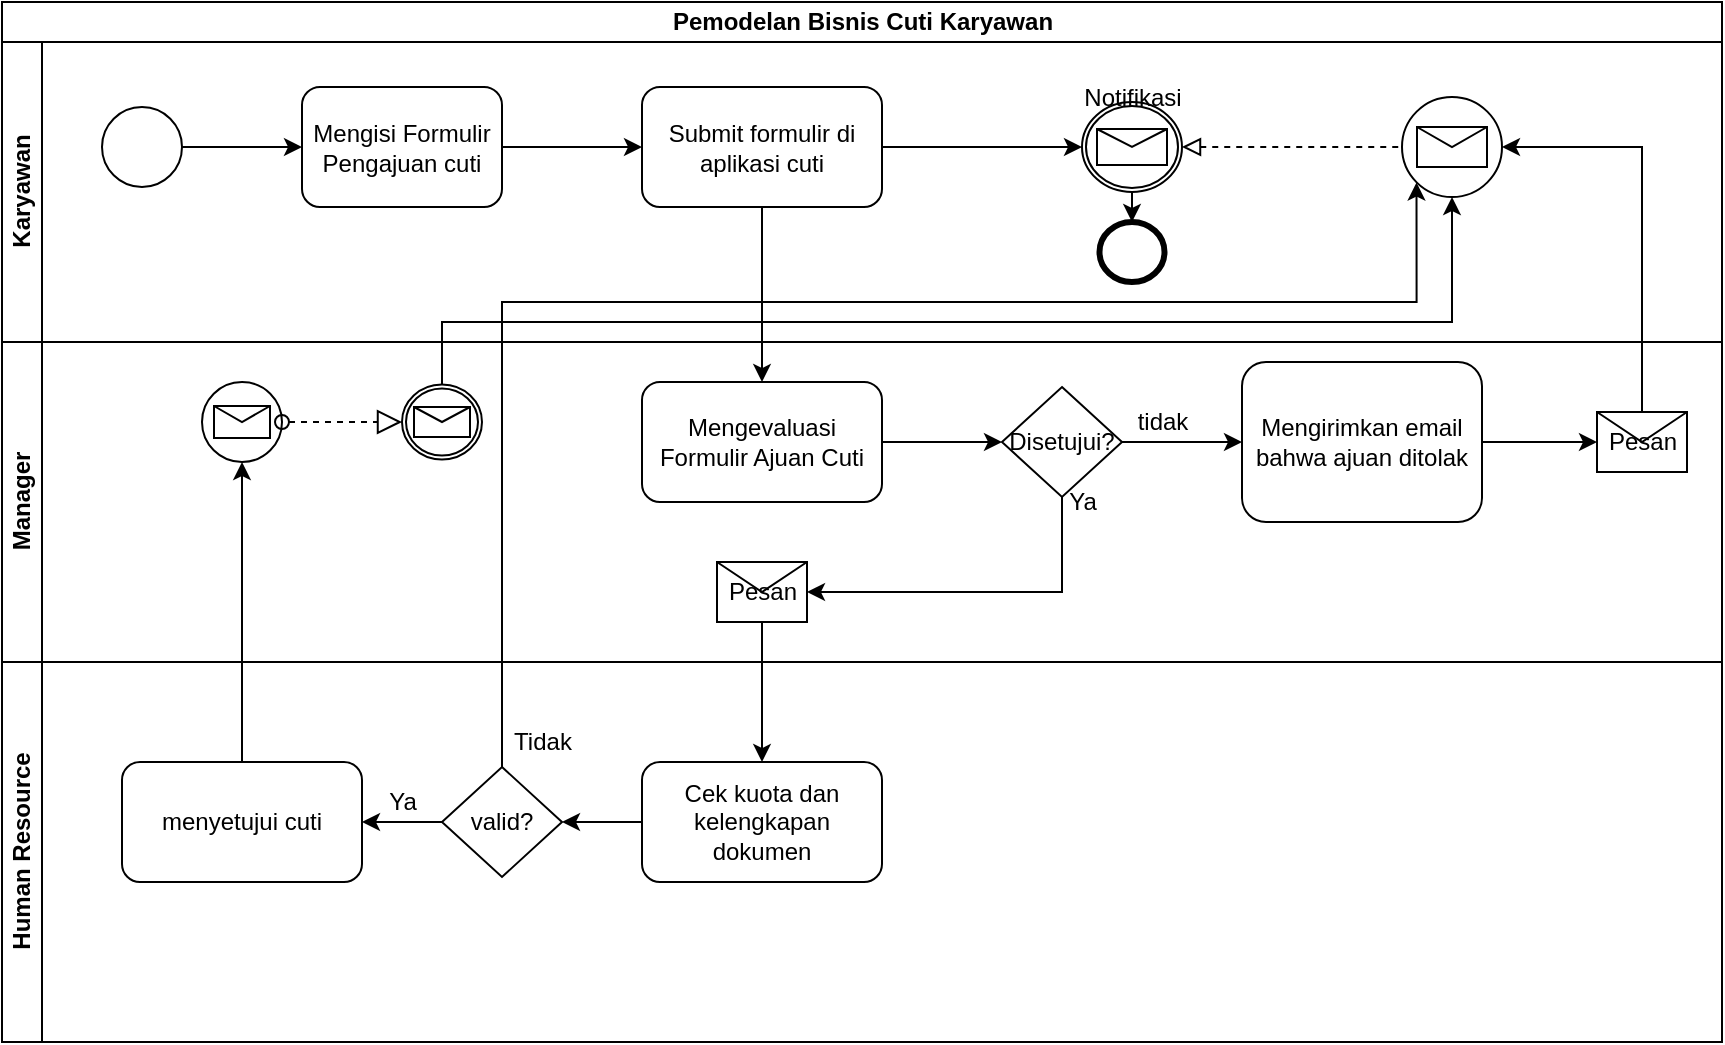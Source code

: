 <mxfile version="13.8.2" type="github">
  <diagram id="2hkVyVaRWN60kcIebYXN" name="Page-1">
    <mxGraphModel dx="868" dy="472" grid="1" gridSize="10" guides="1" tooltips="1" connect="1" arrows="1" fold="1" page="1" pageScale="1" pageWidth="850" pageHeight="1100" math="0" shadow="0">
      <root>
        <mxCell id="0" />
        <mxCell id="1" parent="0" />
        <mxCell id="XO2ayVLeyARKnn1RVpAp-1" value="Pemodelan Bisnis Cuti Karyawan" style="swimlane;html=1;childLayout=stackLayout;resizeParent=1;resizeParentMax=0;horizontal=1;startSize=20;horizontalStack=0;" parent="1" vertex="1">
          <mxGeometry x="80" y="30" width="860" height="520" as="geometry" />
        </mxCell>
        <mxCell id="XO2ayVLeyARKnn1RVpAp-19" style="edgeStyle=orthogonalEdgeStyle;rounded=0;orthogonalLoop=1;jettySize=auto;html=1;exitX=0.5;exitY=1;exitDx=0;exitDy=0;entryX=0.5;entryY=0;entryDx=0;entryDy=0;" parent="XO2ayVLeyARKnn1RVpAp-1" source="XO2ayVLeyARKnn1RVpAp-12" target="XO2ayVLeyARKnn1RVpAp-15" edge="1">
          <mxGeometry relative="1" as="geometry" />
        </mxCell>
        <mxCell id="XO2ayVLeyARKnn1RVpAp-2" value="Karyawan" style="swimlane;html=1;startSize=20;horizontal=0;" parent="XO2ayVLeyARKnn1RVpAp-1" vertex="1">
          <mxGeometry y="20" width="860" height="150" as="geometry" />
        </mxCell>
        <mxCell id="XO2ayVLeyARKnn1RVpAp-11" style="edgeStyle=orthogonalEdgeStyle;rounded=0;orthogonalLoop=1;jettySize=auto;html=1;exitX=1;exitY=0.5;exitDx=0;exitDy=0;" parent="XO2ayVLeyARKnn1RVpAp-2" source="XO2ayVLeyARKnn1RVpAp-9" target="XO2ayVLeyARKnn1RVpAp-10" edge="1">
          <mxGeometry relative="1" as="geometry" />
        </mxCell>
        <mxCell id="XO2ayVLeyARKnn1RVpAp-9" value="" style="shape=mxgraph.bpmn.shape;html=1;verticalLabelPosition=bottom;labelBackgroundColor=#ffffff;verticalAlign=top;align=center;perimeter=ellipsePerimeter;outlineConnect=0;outline=standard;symbol=general;" parent="XO2ayVLeyARKnn1RVpAp-2" vertex="1">
          <mxGeometry x="50" y="32.5" width="40" height="40" as="geometry" />
        </mxCell>
        <mxCell id="XO2ayVLeyARKnn1RVpAp-13" style="edgeStyle=orthogonalEdgeStyle;rounded=0;orthogonalLoop=1;jettySize=auto;html=1;exitX=1;exitY=0.5;exitDx=0;exitDy=0;entryX=0;entryY=0.5;entryDx=0;entryDy=0;" parent="XO2ayVLeyARKnn1RVpAp-2" source="XO2ayVLeyARKnn1RVpAp-10" target="XO2ayVLeyARKnn1RVpAp-12" edge="1">
          <mxGeometry relative="1" as="geometry" />
        </mxCell>
        <mxCell id="XO2ayVLeyARKnn1RVpAp-10" value="Mengisi Formulir Pengajuan cuti" style="shape=ext;rounded=1;html=1;whiteSpace=wrap;" parent="XO2ayVLeyARKnn1RVpAp-2" vertex="1">
          <mxGeometry x="150" y="22.5" width="100" height="60" as="geometry" />
        </mxCell>
        <mxCell id="h7j8zELdkNYJsOl2Fy25-11" style="edgeStyle=orthogonalEdgeStyle;rounded=0;orthogonalLoop=1;jettySize=auto;html=1;exitX=1;exitY=0.5;exitDx=0;exitDy=0;entryX=0;entryY=0.5;entryDx=0;entryDy=0;" parent="XO2ayVLeyARKnn1RVpAp-2" source="XO2ayVLeyARKnn1RVpAp-12" target="h7j8zELdkNYJsOl2Fy25-8" edge="1">
          <mxGeometry relative="1" as="geometry" />
        </mxCell>
        <mxCell id="XO2ayVLeyARKnn1RVpAp-12" value="Submit formulir di aplikasi cuti" style="shape=ext;rounded=1;html=1;whiteSpace=wrap;" parent="XO2ayVLeyARKnn1RVpAp-2" vertex="1">
          <mxGeometry x="320" y="22.5" width="120" height="60" as="geometry" />
        </mxCell>
        <mxCell id="h7j8zELdkNYJsOl2Fy25-7" value="" style="shape=mxgraph.bpmn.shape;html=1;verticalLabelPosition=bottom;labelBackgroundColor=#ffffff;verticalAlign=top;align=center;perimeter=ellipsePerimeter;outlineConnect=0;outline=standard;symbol=message;" parent="XO2ayVLeyARKnn1RVpAp-2" vertex="1">
          <mxGeometry x="700" y="27.5" width="50" height="50" as="geometry" />
        </mxCell>
        <mxCell id="h7j8zELdkNYJsOl2Fy25-8" value="" style="shape=mxgraph.bpmn.shape;html=1;verticalLabelPosition=bottom;labelBackgroundColor=#ffffff;verticalAlign=top;align=center;perimeter=ellipsePerimeter;outlineConnect=0;outline=boundInt;symbol=message;" parent="XO2ayVLeyARKnn1RVpAp-2" vertex="1">
          <mxGeometry x="540" y="30" width="50" height="45" as="geometry" />
        </mxCell>
        <mxCell id="h7j8zELdkNYJsOl2Fy25-12" value="Notifikasi" style="text;html=1;align=center;verticalAlign=middle;resizable=0;points=[];autosize=1;" parent="XO2ayVLeyARKnn1RVpAp-2" vertex="1">
          <mxGeometry x="535" y="17.5" width="60" height="20" as="geometry" />
        </mxCell>
        <mxCell id="h7j8zELdkNYJsOl2Fy25-47" value="" style="startArrow=block;startFill=0;startSize=7;endArrow=none;endFill=0;endSize=10;dashed=1;html=1;exitX=1;exitY=0.5;exitDx=0;exitDy=0;entryX=0;entryY=0.5;entryDx=0;entryDy=0;" parent="XO2ayVLeyARKnn1RVpAp-2" source="h7j8zELdkNYJsOl2Fy25-8" target="h7j8zELdkNYJsOl2Fy25-7" edge="1">
          <mxGeometry width="100" relative="1" as="geometry">
            <mxPoint x="630" y="105" as="sourcePoint" />
            <mxPoint x="730" y="105" as="targetPoint" />
          </mxGeometry>
        </mxCell>
        <mxCell id="h7j8zELdkNYJsOl2Fy25-48" value="" style="shape=mxgraph.bpmn.shape;html=1;verticalLabelPosition=bottom;labelBackgroundColor=#ffffff;verticalAlign=top;align=center;perimeter=ellipsePerimeter;outlineConnect=0;outline=end;symbol=general;" parent="XO2ayVLeyARKnn1RVpAp-2" vertex="1">
          <mxGeometry x="548.75" y="90" width="32.5" height="30" as="geometry" />
        </mxCell>
        <mxCell id="h7j8zELdkNYJsOl2Fy25-50" value="" style="endArrow=classic;html=1;exitX=0.5;exitY=1;exitDx=0;exitDy=0;entryX=0.5;entryY=0;entryDx=0;entryDy=0;" parent="XO2ayVLeyARKnn1RVpAp-2" source="h7j8zELdkNYJsOl2Fy25-8" target="h7j8zELdkNYJsOl2Fy25-48" edge="1">
          <mxGeometry width="50" height="50" relative="1" as="geometry">
            <mxPoint x="390" y="240" as="sourcePoint" />
            <mxPoint x="520" y="150" as="targetPoint" />
          </mxGeometry>
        </mxCell>
        <mxCell id="XO2ayVLeyARKnn1RVpAp-3" value="Manager" style="swimlane;html=1;startSize=20;horizontal=0;" parent="XO2ayVLeyARKnn1RVpAp-1" vertex="1">
          <mxGeometry y="170" width="860" height="160" as="geometry" />
        </mxCell>
        <mxCell id="XO2ayVLeyARKnn1RVpAp-17" style="edgeStyle=orthogonalEdgeStyle;rounded=0;orthogonalLoop=1;jettySize=auto;html=1;exitX=1;exitY=0.5;exitDx=0;exitDy=0;entryX=0;entryY=0.5;entryDx=0;entryDy=0;" parent="XO2ayVLeyARKnn1RVpAp-3" source="XO2ayVLeyARKnn1RVpAp-15" target="XO2ayVLeyARKnn1RVpAp-16" edge="1">
          <mxGeometry relative="1" as="geometry" />
        </mxCell>
        <mxCell id="XO2ayVLeyARKnn1RVpAp-15" value="Mengevaluasi Formulir Ajuan Cuti" style="shape=ext;rounded=1;html=1;whiteSpace=wrap;" parent="XO2ayVLeyARKnn1RVpAp-3" vertex="1">
          <mxGeometry x="320" y="20" width="120" height="60" as="geometry" />
        </mxCell>
        <mxCell id="h7j8zELdkNYJsOl2Fy25-19" style="edgeStyle=orthogonalEdgeStyle;rounded=0;orthogonalLoop=1;jettySize=auto;html=1;exitX=0.5;exitY=1;exitDx=0;exitDy=0;entryX=1;entryY=0.5;entryDx=0;entryDy=0;" parent="XO2ayVLeyARKnn1RVpAp-3" source="XO2ayVLeyARKnn1RVpAp-16" target="h7j8zELdkNYJsOl2Fy25-18" edge="1">
          <mxGeometry relative="1" as="geometry" />
        </mxCell>
        <mxCell id="XO2ayVLeyARKnn1RVpAp-16" value="Disetujui?" style="rhombus;whiteSpace=wrap;html=1;" parent="XO2ayVLeyARKnn1RVpAp-3" vertex="1">
          <mxGeometry x="500" y="22.5" width="60" height="55" as="geometry" />
        </mxCell>
        <mxCell id="h7j8zELdkNYJsOl2Fy25-13" style="edgeStyle=orthogonalEdgeStyle;rounded=0;orthogonalLoop=1;jettySize=auto;html=1;exitX=1;exitY=0.5;exitDx=0;exitDy=0;entryX=0;entryY=0.5;entryDx=0;entryDy=0;" parent="XO2ayVLeyARKnn1RVpAp-3" source="h7j8zELdkNYJsOl2Fy25-3" target="h7j8zELdkNYJsOl2Fy25-4" edge="1">
          <mxGeometry relative="1" as="geometry" />
        </mxCell>
        <mxCell id="h7j8zELdkNYJsOl2Fy25-3" value="Mengirimkan email bahwa ajuan ditolak" style="shape=ext;rounded=1;html=1;whiteSpace=wrap;" parent="XO2ayVLeyARKnn1RVpAp-3" vertex="1">
          <mxGeometry x="620" y="10" width="120" height="80" as="geometry" />
        </mxCell>
        <mxCell id="h7j8zELdkNYJsOl2Fy25-2" style="edgeStyle=orthogonalEdgeStyle;rounded=0;orthogonalLoop=1;jettySize=auto;html=1;exitX=1;exitY=0.5;exitDx=0;exitDy=0;" parent="XO2ayVLeyARKnn1RVpAp-3" source="XO2ayVLeyARKnn1RVpAp-16" target="h7j8zELdkNYJsOl2Fy25-3" edge="1">
          <mxGeometry relative="1" as="geometry">
            <mxPoint x="640" y="50" as="targetPoint" />
          </mxGeometry>
        </mxCell>
        <mxCell id="h7j8zELdkNYJsOl2Fy25-1" value="tidak&lt;br&gt;" style="text;html=1;align=center;verticalAlign=middle;resizable=0;points=[];autosize=1;" parent="XO2ayVLeyARKnn1RVpAp-3" vertex="1">
          <mxGeometry x="560" y="30" width="40" height="20" as="geometry" />
        </mxCell>
        <mxCell id="h7j8zELdkNYJsOl2Fy25-4" value="Pesan" style="shape=message;whiteSpace=wrap;html=1;outlineConnect=0;" parent="XO2ayVLeyARKnn1RVpAp-3" vertex="1">
          <mxGeometry x="797.5" y="35" width="45" height="30" as="geometry" />
        </mxCell>
        <mxCell id="h7j8zELdkNYJsOl2Fy25-18" value="Pesan" style="shape=message;whiteSpace=wrap;html=1;outlineConnect=0;" parent="XO2ayVLeyARKnn1RVpAp-3" vertex="1">
          <mxGeometry x="357.5" y="110" width="45" height="30" as="geometry" />
        </mxCell>
        <mxCell id="h7j8zELdkNYJsOl2Fy25-33" value="" style="shape=mxgraph.bpmn.shape;html=1;verticalLabelPosition=bottom;labelBackgroundColor=#ffffff;verticalAlign=top;align=center;perimeter=ellipsePerimeter;outlineConnect=0;outline=standard;symbol=message;" parent="XO2ayVLeyARKnn1RVpAp-3" vertex="1">
          <mxGeometry x="100" y="20" width="40" height="40" as="geometry" />
        </mxCell>
        <mxCell id="h7j8zELdkNYJsOl2Fy25-35" value="" style="shape=mxgraph.bpmn.shape;html=1;verticalLabelPosition=bottom;labelBackgroundColor=#ffffff;verticalAlign=top;align=center;perimeter=ellipsePerimeter;outlineConnect=0;outline=boundInt;symbol=message;" parent="XO2ayVLeyARKnn1RVpAp-3" vertex="1">
          <mxGeometry x="200" y="21.25" width="40" height="37.5" as="geometry" />
        </mxCell>
        <mxCell id="h7j8zELdkNYJsOl2Fy25-40" value="" style="startArrow=oval;startFill=0;startSize=7;endArrow=block;endFill=0;endSize=10;dashed=1;html=1;exitX=1;exitY=0.5;exitDx=0;exitDy=0;entryX=0;entryY=0.5;entryDx=0;entryDy=0;" parent="XO2ayVLeyARKnn1RVpAp-3" source="h7j8zELdkNYJsOl2Fy25-33" target="h7j8zELdkNYJsOl2Fy25-35" edge="1">
          <mxGeometry width="100" relative="1" as="geometry">
            <mxPoint x="150" y="40" as="sourcePoint" />
            <mxPoint x="210" y="40" as="targetPoint" />
          </mxGeometry>
        </mxCell>
        <mxCell id="h7j8zELdkNYJsOl2Fy25-23" style="edgeStyle=orthogonalEdgeStyle;rounded=0;orthogonalLoop=1;jettySize=auto;html=1;exitX=0.5;exitY=1;exitDx=0;exitDy=0;entryX=0.5;entryY=0;entryDx=0;entryDy=0;" parent="XO2ayVLeyARKnn1RVpAp-1" source="h7j8zELdkNYJsOl2Fy25-18" target="h7j8zELdkNYJsOl2Fy25-20" edge="1">
          <mxGeometry relative="1" as="geometry" />
        </mxCell>
        <mxCell id="XO2ayVLeyARKnn1RVpAp-4" value="Human Resource" style="swimlane;html=1;startSize=20;horizontal=0;" parent="XO2ayVLeyARKnn1RVpAp-1" vertex="1">
          <mxGeometry y="330" width="860" height="190" as="geometry" />
        </mxCell>
        <mxCell id="h7j8zELdkNYJsOl2Fy25-31" style="edgeStyle=orthogonalEdgeStyle;rounded=0;orthogonalLoop=1;jettySize=auto;html=1;exitX=0;exitY=0.5;exitDx=0;exitDy=0;entryX=1;entryY=0.5;entryDx=0;entryDy=0;" parent="XO2ayVLeyARKnn1RVpAp-4" source="h7j8zELdkNYJsOl2Fy25-20" target="h7j8zELdkNYJsOl2Fy25-21" edge="1">
          <mxGeometry relative="1" as="geometry" />
        </mxCell>
        <mxCell id="h7j8zELdkNYJsOl2Fy25-20" value="Cek kuota dan kelengkapan dokumen" style="rounded=1;whiteSpace=wrap;html=1;" parent="XO2ayVLeyARKnn1RVpAp-4" vertex="1">
          <mxGeometry x="320" y="50" width="120" height="60" as="geometry" />
        </mxCell>
        <mxCell id="h7j8zELdkNYJsOl2Fy25-32" style="edgeStyle=orthogonalEdgeStyle;rounded=0;orthogonalLoop=1;jettySize=auto;html=1;exitX=0;exitY=0.5;exitDx=0;exitDy=0;entryX=1;entryY=0.5;entryDx=0;entryDy=0;" parent="XO2ayVLeyARKnn1RVpAp-4" source="h7j8zELdkNYJsOl2Fy25-21" target="h7j8zELdkNYJsOl2Fy25-22" edge="1">
          <mxGeometry relative="1" as="geometry" />
        </mxCell>
        <mxCell id="h7j8zELdkNYJsOl2Fy25-21" value="valid?" style="rhombus;whiteSpace=wrap;html=1;" parent="XO2ayVLeyARKnn1RVpAp-4" vertex="1">
          <mxGeometry x="220" y="52.5" width="60" height="55" as="geometry" />
        </mxCell>
        <mxCell id="h7j8zELdkNYJsOl2Fy25-22" value="menyetujui cuti" style="rounded=1;whiteSpace=wrap;html=1;" parent="XO2ayVLeyARKnn1RVpAp-4" vertex="1">
          <mxGeometry x="60" y="50" width="120" height="60" as="geometry" />
        </mxCell>
        <mxCell id="Xj0MNiKohOOQBf-PD9Ly-7" value="Tidak" style="text;html=1;align=center;verticalAlign=middle;resizable=0;points=[];autosize=1;" vertex="1" parent="XO2ayVLeyARKnn1RVpAp-4">
          <mxGeometry x="250" y="30" width="40" height="20" as="geometry" />
        </mxCell>
        <mxCell id="h7j8zELdkNYJsOl2Fy25-34" style="edgeStyle=orthogonalEdgeStyle;rounded=0;orthogonalLoop=1;jettySize=auto;html=1;exitX=0.5;exitY=0;exitDx=0;exitDy=0;entryX=0.5;entryY=1;entryDx=0;entryDy=0;" parent="XO2ayVLeyARKnn1RVpAp-1" source="h7j8zELdkNYJsOl2Fy25-22" target="h7j8zELdkNYJsOl2Fy25-33" edge="1">
          <mxGeometry relative="1" as="geometry" />
        </mxCell>
        <mxCell id="h7j8zELdkNYJsOl2Fy25-44" style="edgeStyle=orthogonalEdgeStyle;rounded=0;orthogonalLoop=1;jettySize=auto;html=1;exitX=0.5;exitY=0;exitDx=0;exitDy=0;entryX=0.5;entryY=1;entryDx=0;entryDy=0;" parent="XO2ayVLeyARKnn1RVpAp-1" source="h7j8zELdkNYJsOl2Fy25-35" target="h7j8zELdkNYJsOl2Fy25-7" edge="1">
          <mxGeometry relative="1" as="geometry">
            <Array as="points">
              <mxPoint x="220" y="160" />
              <mxPoint x="725" y="160" />
            </Array>
          </mxGeometry>
        </mxCell>
        <mxCell id="h7j8zELdkNYJsOl2Fy25-45" style="edgeStyle=orthogonalEdgeStyle;rounded=0;orthogonalLoop=1;jettySize=auto;html=1;exitX=0.5;exitY=0;exitDx=0;exitDy=0;entryX=1;entryY=0.5;entryDx=0;entryDy=0;" parent="XO2ayVLeyARKnn1RVpAp-1" source="h7j8zELdkNYJsOl2Fy25-4" target="h7j8zELdkNYJsOl2Fy25-7" edge="1">
          <mxGeometry relative="1" as="geometry" />
        </mxCell>
        <mxCell id="Xj0MNiKohOOQBf-PD9Ly-6" style="edgeStyle=orthogonalEdgeStyle;rounded=0;orthogonalLoop=1;jettySize=auto;html=1;exitX=0.5;exitY=0;exitDx=0;exitDy=0;entryX=0.145;entryY=0.855;entryDx=0;entryDy=0;entryPerimeter=0;startArrow=none;startFill=0;endArrow=classic;endFill=1;" edge="1" parent="XO2ayVLeyARKnn1RVpAp-1" source="h7j8zELdkNYJsOl2Fy25-21" target="h7j8zELdkNYJsOl2Fy25-7">
          <mxGeometry relative="1" as="geometry">
            <Array as="points">
              <mxPoint x="250" y="150" />
              <mxPoint x="707" y="150" />
            </Array>
          </mxGeometry>
        </mxCell>
        <mxCell id="h7j8zELdkNYJsOl2Fy25-17" value="Ya" style="text;html=1;align=center;verticalAlign=middle;resizable=0;points=[];autosize=1;" parent="1" vertex="1">
          <mxGeometry x="605" y="270" width="30" height="20" as="geometry" />
        </mxCell>
        <mxCell id="Xj0MNiKohOOQBf-PD9Ly-1" value="Ya" style="text;html=1;align=center;verticalAlign=middle;resizable=0;points=[];autosize=1;" vertex="1" parent="1">
          <mxGeometry x="265" y="420" width="30" height="20" as="geometry" />
        </mxCell>
      </root>
    </mxGraphModel>
  </diagram>
</mxfile>
